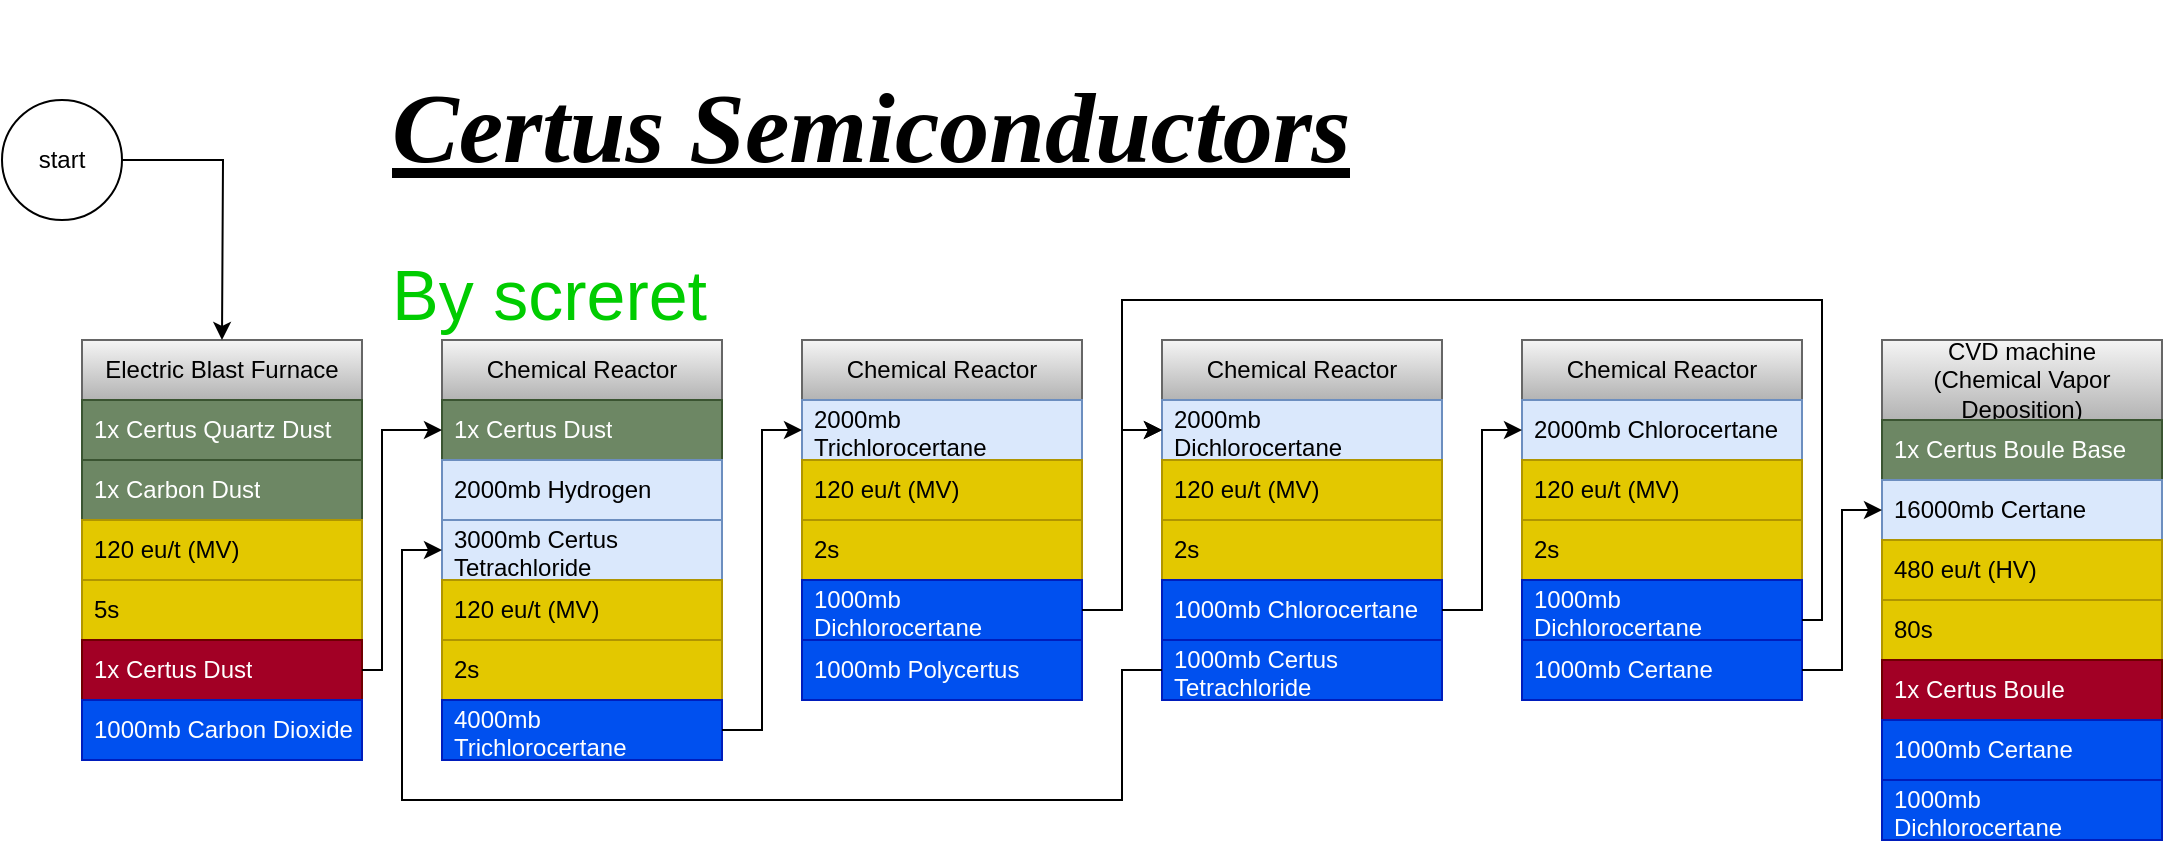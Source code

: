 <mxfile version="22.1.0" type="github">
  <diagram id="C5RBs43oDa-KdzZeNtuy" name="Page-1">
    <mxGraphModel dx="1222" dy="1734" grid="1" gridSize="10" guides="1" tooltips="1" connect="1" arrows="1" fold="1" page="1" pageScale="1" pageWidth="827" pageHeight="1169" math="0" shadow="0">
      <root>
        <mxCell id="WIyWlLk6GJQsqaUBKTNV-0" />
        <mxCell id="WIyWlLk6GJQsqaUBKTNV-1" parent="WIyWlLk6GJQsqaUBKTNV-0" />
        <mxCell id="7Hfktlou8XyDzRxeF353-0" value="Electric Blast Furnace" style="swimlane;fontStyle=0;childLayout=stackLayout;horizontal=1;startSize=30;horizontalStack=0;resizeParent=1;resizeParentMax=0;resizeLast=0;collapsible=1;marginBottom=0;whiteSpace=wrap;html=1;fillColor=#f5f5f5;gradientColor=#b3b3b3;strokeColor=#666666;" parent="WIyWlLk6GJQsqaUBKTNV-1" vertex="1">
          <mxGeometry x="80" y="160" width="140" height="210" as="geometry" />
        </mxCell>
        <mxCell id="7Hfktlou8XyDzRxeF353-1" value="1x Certus Quartz Dust" style="text;strokeColor=#3A5431;fillColor=#6d8764;align=left;verticalAlign=middle;spacingLeft=4;spacingRight=4;overflow=hidden;points=[[0,0.5],[1,0.5]];portConstraint=eastwest;rotatable=0;whiteSpace=wrap;html=1;fontColor=#ffffff;" parent="7Hfktlou8XyDzRxeF353-0" vertex="1">
          <mxGeometry y="30" width="140" height="30" as="geometry" />
        </mxCell>
        <mxCell id="IaUgkrK6yfG1MDogaMoC-0" value="1x Carbon Dust" style="text;strokeColor=#3A5431;fillColor=#6d8764;align=left;verticalAlign=middle;spacingLeft=4;spacingRight=4;overflow=hidden;points=[[0,0.5],[1,0.5]];portConstraint=eastwest;rotatable=0;whiteSpace=wrap;html=1;fontColor=#ffffff;" vertex="1" parent="7Hfktlou8XyDzRxeF353-0">
          <mxGeometry y="60" width="140" height="30" as="geometry" />
        </mxCell>
        <mxCell id="7Hfktlou8XyDzRxeF353-2" value="120 eu/t (MV)" style="text;strokeColor=#B09500;fillColor=#e3c800;align=left;verticalAlign=middle;spacingLeft=4;spacingRight=4;overflow=hidden;points=[[0,0.5],[1,0.5]];portConstraint=eastwest;rotatable=0;whiteSpace=wrap;html=1;fontColor=#000000;" parent="7Hfktlou8XyDzRxeF353-0" vertex="1">
          <mxGeometry y="90" width="140" height="30" as="geometry" />
        </mxCell>
        <mxCell id="7Hfktlou8XyDzRxeF353-3" value="5s" style="text;strokeColor=#B09500;fillColor=#e3c800;align=left;verticalAlign=middle;spacingLeft=4;spacingRight=4;overflow=hidden;points=[[0,0.5],[1,0.5]];portConstraint=eastwest;rotatable=0;whiteSpace=wrap;html=1;fontColor=#000000;" parent="7Hfktlou8XyDzRxeF353-0" vertex="1">
          <mxGeometry y="120" width="140" height="30" as="geometry" />
        </mxCell>
        <mxCell id="7Hfktlou8XyDzRxeF353-6" value="1x Certus Dust" style="text;strokeColor=#6F0000;fillColor=#a20025;align=left;verticalAlign=middle;spacingLeft=4;spacingRight=4;overflow=hidden;points=[[0,0.5],[1,0.5]];portConstraint=eastwest;rotatable=0;whiteSpace=wrap;html=1;fontColor=#ffffff;" parent="7Hfktlou8XyDzRxeF353-0" vertex="1">
          <mxGeometry y="150" width="140" height="30" as="geometry" />
        </mxCell>
        <mxCell id="7Hfktlou8XyDzRxeF353-12" value="1000mb Carbon Dioxide" style="text;strokeColor=#001DBC;fillColor=#0050ef;align=left;verticalAlign=middle;spacingLeft=4;spacingRight=4;overflow=hidden;points=[[0,0.5],[1,0.5]];portConstraint=eastwest;rotatable=0;whiteSpace=wrap;html=1;fontColor=#ffffff;" parent="7Hfktlou8XyDzRxeF353-0" vertex="1">
          <mxGeometry y="180" width="140" height="30" as="geometry" />
        </mxCell>
        <mxCell id="7Hfktlou8XyDzRxeF353-5" style="edgeStyle=orthogonalEdgeStyle;rounded=0;orthogonalLoop=1;jettySize=auto;html=1;" parent="WIyWlLk6GJQsqaUBKTNV-1" source="7Hfktlou8XyDzRxeF353-4" edge="1">
          <mxGeometry relative="1" as="geometry">
            <mxPoint x="150" y="160" as="targetPoint" />
          </mxGeometry>
        </mxCell>
        <mxCell id="7Hfktlou8XyDzRxeF353-4" value="start" style="ellipse;whiteSpace=wrap;html=1;aspect=fixed;" parent="WIyWlLk6GJQsqaUBKTNV-1" vertex="1">
          <mxGeometry x="40" y="40" width="60" height="60" as="geometry" />
        </mxCell>
        <mxCell id="7Hfktlou8XyDzRxeF353-171" style="edgeStyle=orthogonalEdgeStyle;rounded=0;orthogonalLoop=1;jettySize=auto;html=1;" parent="WIyWlLk6GJQsqaUBKTNV-1" target="7Hfktlou8XyDzRxeF353-165" edge="1">
          <mxGeometry relative="1" as="geometry">
            <Array as="points">
              <mxPoint x="540" y="625" />
              <mxPoint x="540" y="550" />
            </Array>
            <mxPoint x="450.0" y="520" as="sourcePoint" />
          </mxGeometry>
        </mxCell>
        <mxCell id="7Hfktlou8XyDzRxeF353-227" style="edgeStyle=orthogonalEdgeStyle;rounded=0;orthogonalLoop=1;jettySize=auto;html=1;entryX=0;entryY=0.5;entryDx=0;entryDy=0;" parent="WIyWlLk6GJQsqaUBKTNV-1" source="7Hfktlou8XyDzRxeF353-198" edge="1">
          <mxGeometry relative="1" as="geometry">
            <Array as="points">
              <mxPoint x="1490" y="555" />
              <mxPoint x="1490" y="630" />
              <mxPoint x="1130" y="630" />
              <mxPoint x="1130" y="470" />
            </Array>
            <mxPoint x="1150" y="470" as="targetPoint" />
          </mxGeometry>
        </mxCell>
        <mxCell id="2XQNkSP4wIlUYdk0bkbH-161" value="&lt;h1 style=&quot;font-size: 50px;&quot;&gt;&lt;i style=&quot;&quot;&gt;&lt;font style=&quot;font-size: 50px;&quot; face=&quot;Georgia&quot;&gt;&lt;u style=&quot;&quot;&gt;Certus Semiconductors&lt;br&gt;&lt;/u&gt;&lt;/font&gt;&lt;/i&gt;&lt;/h1&gt;&lt;p style=&quot;&quot;&gt;&lt;font color=&quot;#00cc00&quot; style=&quot;font-size: 35px;&quot;&gt;By screret&lt;/font&gt;&lt;/p&gt;" style="text;html=1;strokeColor=none;fillColor=none;spacing=5;spacingTop=-20;whiteSpace=wrap;overflow=hidden;rounded=0;" parent="WIyWlLk6GJQsqaUBKTNV-1" vertex="1">
          <mxGeometry x="230" width="670" height="175" as="geometry" />
        </mxCell>
        <mxCell id="IaUgkrK6yfG1MDogaMoC-1" value="Chemical Reactor" style="swimlane;fontStyle=0;childLayout=stackLayout;horizontal=1;startSize=30;horizontalStack=0;resizeParent=1;resizeParentMax=0;resizeLast=0;collapsible=1;marginBottom=0;whiteSpace=wrap;html=1;fillColor=#f5f5f5;gradientColor=#b3b3b3;strokeColor=#666666;" vertex="1" parent="WIyWlLk6GJQsqaUBKTNV-1">
          <mxGeometry x="260" y="160" width="140" height="210" as="geometry" />
        </mxCell>
        <mxCell id="IaUgkrK6yfG1MDogaMoC-2" value="1x Certus Dust" style="text;strokeColor=#3A5431;fillColor=#6d8764;align=left;verticalAlign=middle;spacingLeft=4;spacingRight=4;overflow=hidden;points=[[0,0.5],[1,0.5]];portConstraint=eastwest;rotatable=0;whiteSpace=wrap;html=1;fontColor=#ffffff;" vertex="1" parent="IaUgkrK6yfG1MDogaMoC-1">
          <mxGeometry y="30" width="140" height="30" as="geometry" />
        </mxCell>
        <mxCell id="IaUgkrK6yfG1MDogaMoC-3" value="2000mb Hydrogen" style="text;strokeColor=#6c8ebf;fillColor=#dae8fc;align=left;verticalAlign=middle;spacingLeft=4;spacingRight=4;overflow=hidden;points=[[0,0.5],[1,0.5]];portConstraint=eastwest;rotatable=0;whiteSpace=wrap;html=1;" vertex="1" parent="IaUgkrK6yfG1MDogaMoC-1">
          <mxGeometry y="60" width="140" height="30" as="geometry" />
        </mxCell>
        <mxCell id="IaUgkrK6yfG1MDogaMoC-9" value="3000mb Certus Tetrachloride" style="text;strokeColor=#6c8ebf;fillColor=#dae8fc;align=left;verticalAlign=middle;spacingLeft=4;spacingRight=4;overflow=hidden;points=[[0,0.5],[1,0.5]];portConstraint=eastwest;rotatable=0;whiteSpace=wrap;html=1;" vertex="1" parent="IaUgkrK6yfG1MDogaMoC-1">
          <mxGeometry y="90" width="140" height="30" as="geometry" />
        </mxCell>
        <mxCell id="IaUgkrK6yfG1MDogaMoC-4" value="120 eu/t (MV)" style="text;strokeColor=#B09500;fillColor=#e3c800;align=left;verticalAlign=middle;spacingLeft=4;spacingRight=4;overflow=hidden;points=[[0,0.5],[1,0.5]];portConstraint=eastwest;rotatable=0;whiteSpace=wrap;html=1;fontColor=#000000;" vertex="1" parent="IaUgkrK6yfG1MDogaMoC-1">
          <mxGeometry y="120" width="140" height="30" as="geometry" />
        </mxCell>
        <mxCell id="IaUgkrK6yfG1MDogaMoC-5" value="2s" style="text;strokeColor=#B09500;fillColor=#e3c800;align=left;verticalAlign=middle;spacingLeft=4;spacingRight=4;overflow=hidden;points=[[0,0.5],[1,0.5]];portConstraint=eastwest;rotatable=0;whiteSpace=wrap;html=1;fontColor=#000000;" vertex="1" parent="IaUgkrK6yfG1MDogaMoC-1">
          <mxGeometry y="150" width="140" height="30" as="geometry" />
        </mxCell>
        <mxCell id="IaUgkrK6yfG1MDogaMoC-7" value="4000mb Trichlorocertane" style="text;strokeColor=#001DBC;fillColor=#0050ef;align=left;verticalAlign=middle;spacingLeft=4;spacingRight=4;overflow=hidden;points=[[0,0.5],[1,0.5]];portConstraint=eastwest;rotatable=0;whiteSpace=wrap;html=1;fontColor=#ffffff;" vertex="1" parent="IaUgkrK6yfG1MDogaMoC-1">
          <mxGeometry y="180" width="140" height="30" as="geometry" />
        </mxCell>
        <mxCell id="IaUgkrK6yfG1MDogaMoC-8" style="edgeStyle=orthogonalEdgeStyle;rounded=0;orthogonalLoop=1;jettySize=auto;html=1;entryX=0;entryY=0.5;entryDx=0;entryDy=0;" edge="1" parent="WIyWlLk6GJQsqaUBKTNV-1" source="7Hfktlou8XyDzRxeF353-6" target="IaUgkrK6yfG1MDogaMoC-2">
          <mxGeometry relative="1" as="geometry">
            <Array as="points">
              <mxPoint x="230" y="325" />
              <mxPoint x="230" y="205" />
            </Array>
          </mxGeometry>
        </mxCell>
        <mxCell id="IaUgkrK6yfG1MDogaMoC-10" value="Chemical Reactor" style="swimlane;fontStyle=0;childLayout=stackLayout;horizontal=1;startSize=30;horizontalStack=0;resizeParent=1;resizeParentMax=0;resizeLast=0;collapsible=1;marginBottom=0;whiteSpace=wrap;html=1;fillColor=#f5f5f5;gradientColor=#b3b3b3;strokeColor=#666666;" vertex="1" parent="WIyWlLk6GJQsqaUBKTNV-1">
          <mxGeometry x="440" y="160" width="140" height="180" as="geometry" />
        </mxCell>
        <mxCell id="IaUgkrK6yfG1MDogaMoC-12" value="2000mb Trichlorocertane" style="text;strokeColor=#6c8ebf;fillColor=#dae8fc;align=left;verticalAlign=middle;spacingLeft=4;spacingRight=4;overflow=hidden;points=[[0,0.5],[1,0.5]];portConstraint=eastwest;rotatable=0;whiteSpace=wrap;html=1;" vertex="1" parent="IaUgkrK6yfG1MDogaMoC-10">
          <mxGeometry y="30" width="140" height="30" as="geometry" />
        </mxCell>
        <mxCell id="IaUgkrK6yfG1MDogaMoC-14" value="120 eu/t (MV)" style="text;strokeColor=#B09500;fillColor=#e3c800;align=left;verticalAlign=middle;spacingLeft=4;spacingRight=4;overflow=hidden;points=[[0,0.5],[1,0.5]];portConstraint=eastwest;rotatable=0;whiteSpace=wrap;html=1;fontColor=#000000;" vertex="1" parent="IaUgkrK6yfG1MDogaMoC-10">
          <mxGeometry y="60" width="140" height="30" as="geometry" />
        </mxCell>
        <mxCell id="IaUgkrK6yfG1MDogaMoC-15" value="2s" style="text;strokeColor=#B09500;fillColor=#e3c800;align=left;verticalAlign=middle;spacingLeft=4;spacingRight=4;overflow=hidden;points=[[0,0.5],[1,0.5]];portConstraint=eastwest;rotatable=0;whiteSpace=wrap;html=1;fontColor=#000000;" vertex="1" parent="IaUgkrK6yfG1MDogaMoC-10">
          <mxGeometry y="90" width="140" height="30" as="geometry" />
        </mxCell>
        <mxCell id="IaUgkrK6yfG1MDogaMoC-16" value="1000mb Dichlorocertane" style="text;strokeColor=#001DBC;fillColor=#0050ef;align=left;verticalAlign=middle;spacingLeft=4;spacingRight=4;overflow=hidden;points=[[0,0.5],[1,0.5]];portConstraint=eastwest;rotatable=0;whiteSpace=wrap;html=1;fontColor=#ffffff;" vertex="1" parent="IaUgkrK6yfG1MDogaMoC-10">
          <mxGeometry y="120" width="140" height="30" as="geometry" />
        </mxCell>
        <mxCell id="IaUgkrK6yfG1MDogaMoC-19" value="1000mb Polycertus" style="text;strokeColor=#001DBC;fillColor=#0050ef;align=left;verticalAlign=middle;spacingLeft=4;spacingRight=4;overflow=hidden;points=[[0,0.5],[1,0.5]];portConstraint=eastwest;rotatable=0;whiteSpace=wrap;html=1;fontColor=#ffffff;" vertex="1" parent="IaUgkrK6yfG1MDogaMoC-10">
          <mxGeometry y="150" width="140" height="30" as="geometry" />
        </mxCell>
        <mxCell id="IaUgkrK6yfG1MDogaMoC-18" style="edgeStyle=orthogonalEdgeStyle;rounded=0;orthogonalLoop=1;jettySize=auto;html=1;entryX=0;entryY=0.5;entryDx=0;entryDy=0;" edge="1" parent="WIyWlLk6GJQsqaUBKTNV-1" source="IaUgkrK6yfG1MDogaMoC-7" target="IaUgkrK6yfG1MDogaMoC-12">
          <mxGeometry relative="1" as="geometry" />
        </mxCell>
        <mxCell id="IaUgkrK6yfG1MDogaMoC-20" value="Chemical Reactor" style="swimlane;fontStyle=0;childLayout=stackLayout;horizontal=1;startSize=30;horizontalStack=0;resizeParent=1;resizeParentMax=0;resizeLast=0;collapsible=1;marginBottom=0;whiteSpace=wrap;html=1;fillColor=#f5f5f5;gradientColor=#b3b3b3;strokeColor=#666666;" vertex="1" parent="WIyWlLk6GJQsqaUBKTNV-1">
          <mxGeometry x="620" y="160" width="140" height="180" as="geometry" />
        </mxCell>
        <mxCell id="IaUgkrK6yfG1MDogaMoC-21" value="2000mb Dichlorocertane" style="text;strokeColor=#6c8ebf;fillColor=#dae8fc;align=left;verticalAlign=middle;spacingLeft=4;spacingRight=4;overflow=hidden;points=[[0,0.5],[1,0.5]];portConstraint=eastwest;rotatable=0;whiteSpace=wrap;html=1;" vertex="1" parent="IaUgkrK6yfG1MDogaMoC-20">
          <mxGeometry y="30" width="140" height="30" as="geometry" />
        </mxCell>
        <mxCell id="IaUgkrK6yfG1MDogaMoC-22" value="120 eu/t (MV)" style="text;strokeColor=#B09500;fillColor=#e3c800;align=left;verticalAlign=middle;spacingLeft=4;spacingRight=4;overflow=hidden;points=[[0,0.5],[1,0.5]];portConstraint=eastwest;rotatable=0;whiteSpace=wrap;html=1;fontColor=#000000;" vertex="1" parent="IaUgkrK6yfG1MDogaMoC-20">
          <mxGeometry y="60" width="140" height="30" as="geometry" />
        </mxCell>
        <mxCell id="IaUgkrK6yfG1MDogaMoC-23" value="2s" style="text;strokeColor=#B09500;fillColor=#e3c800;align=left;verticalAlign=middle;spacingLeft=4;spacingRight=4;overflow=hidden;points=[[0,0.5],[1,0.5]];portConstraint=eastwest;rotatable=0;whiteSpace=wrap;html=1;fontColor=#000000;" vertex="1" parent="IaUgkrK6yfG1MDogaMoC-20">
          <mxGeometry y="90" width="140" height="30" as="geometry" />
        </mxCell>
        <mxCell id="IaUgkrK6yfG1MDogaMoC-24" value="1000mb Chlorocertane" style="text;strokeColor=#001DBC;fillColor=#0050ef;align=left;verticalAlign=middle;spacingLeft=4;spacingRight=4;overflow=hidden;points=[[0,0.5],[1,0.5]];portConstraint=eastwest;rotatable=0;whiteSpace=wrap;html=1;fontColor=#ffffff;" vertex="1" parent="IaUgkrK6yfG1MDogaMoC-20">
          <mxGeometry y="120" width="140" height="30" as="geometry" />
        </mxCell>
        <mxCell id="IaUgkrK6yfG1MDogaMoC-25" value="1000mb Certus Tetrachloride" style="text;strokeColor=#001DBC;fillColor=#0050ef;align=left;verticalAlign=middle;spacingLeft=4;spacingRight=4;overflow=hidden;points=[[0,0.5],[1,0.5]];portConstraint=eastwest;rotatable=0;whiteSpace=wrap;html=1;fontColor=#ffffff;" vertex="1" parent="IaUgkrK6yfG1MDogaMoC-20">
          <mxGeometry y="150" width="140" height="30" as="geometry" />
        </mxCell>
        <mxCell id="IaUgkrK6yfG1MDogaMoC-27" style="edgeStyle=orthogonalEdgeStyle;rounded=0;orthogonalLoop=1;jettySize=auto;html=1;entryX=0;entryY=0.5;entryDx=0;entryDy=0;" edge="1" parent="WIyWlLk6GJQsqaUBKTNV-1" source="IaUgkrK6yfG1MDogaMoC-16" target="IaUgkrK6yfG1MDogaMoC-21">
          <mxGeometry relative="1" as="geometry" />
        </mxCell>
        <mxCell id="IaUgkrK6yfG1MDogaMoC-29" style="edgeStyle=orthogonalEdgeStyle;rounded=0;orthogonalLoop=1;jettySize=auto;html=1;entryX=0;entryY=0.5;entryDx=0;entryDy=0;" edge="1" parent="WIyWlLk6GJQsqaUBKTNV-1" source="IaUgkrK6yfG1MDogaMoC-25" target="IaUgkrK6yfG1MDogaMoC-9">
          <mxGeometry relative="1" as="geometry">
            <Array as="points">
              <mxPoint x="600" y="325" />
              <mxPoint x="600" y="390" />
              <mxPoint x="240" y="390" />
              <mxPoint x="240" y="265" />
            </Array>
          </mxGeometry>
        </mxCell>
        <mxCell id="IaUgkrK6yfG1MDogaMoC-30" value="Chemical Reactor" style="swimlane;fontStyle=0;childLayout=stackLayout;horizontal=1;startSize=30;horizontalStack=0;resizeParent=1;resizeParentMax=0;resizeLast=0;collapsible=1;marginBottom=0;whiteSpace=wrap;html=1;fillColor=#f5f5f5;gradientColor=#b3b3b3;strokeColor=#666666;" vertex="1" parent="WIyWlLk6GJQsqaUBKTNV-1">
          <mxGeometry x="800" y="160" width="140" height="180" as="geometry" />
        </mxCell>
        <mxCell id="IaUgkrK6yfG1MDogaMoC-31" value="2000mb Chlorocertane" style="text;strokeColor=#6c8ebf;fillColor=#dae8fc;align=left;verticalAlign=middle;spacingLeft=4;spacingRight=4;overflow=hidden;points=[[0,0.5],[1,0.5]];portConstraint=eastwest;rotatable=0;whiteSpace=wrap;html=1;" vertex="1" parent="IaUgkrK6yfG1MDogaMoC-30">
          <mxGeometry y="30" width="140" height="30" as="geometry" />
        </mxCell>
        <mxCell id="IaUgkrK6yfG1MDogaMoC-32" value="120 eu/t (MV)" style="text;strokeColor=#B09500;fillColor=#e3c800;align=left;verticalAlign=middle;spacingLeft=4;spacingRight=4;overflow=hidden;points=[[0,0.5],[1,0.5]];portConstraint=eastwest;rotatable=0;whiteSpace=wrap;html=1;fontColor=#000000;" vertex="1" parent="IaUgkrK6yfG1MDogaMoC-30">
          <mxGeometry y="60" width="140" height="30" as="geometry" />
        </mxCell>
        <mxCell id="IaUgkrK6yfG1MDogaMoC-33" value="2s" style="text;strokeColor=#B09500;fillColor=#e3c800;align=left;verticalAlign=middle;spacingLeft=4;spacingRight=4;overflow=hidden;points=[[0,0.5],[1,0.5]];portConstraint=eastwest;rotatable=0;whiteSpace=wrap;html=1;fontColor=#000000;" vertex="1" parent="IaUgkrK6yfG1MDogaMoC-30">
          <mxGeometry y="90" width="140" height="30" as="geometry" />
        </mxCell>
        <mxCell id="IaUgkrK6yfG1MDogaMoC-35" value="1000mb Dichlorocertane" style="text;strokeColor=#001DBC;fillColor=#0050ef;align=left;verticalAlign=middle;spacingLeft=4;spacingRight=4;overflow=hidden;points=[[0,0.5],[1,0.5]];portConstraint=eastwest;rotatable=0;whiteSpace=wrap;html=1;fontColor=#ffffff;" vertex="1" parent="IaUgkrK6yfG1MDogaMoC-30">
          <mxGeometry y="120" width="140" height="30" as="geometry" />
        </mxCell>
        <mxCell id="IaUgkrK6yfG1MDogaMoC-34" value="1000mb Certane" style="text;strokeColor=#001DBC;fillColor=#0050ef;align=left;verticalAlign=middle;spacingLeft=4;spacingRight=4;overflow=hidden;points=[[0,0.5],[1,0.5]];portConstraint=eastwest;rotatable=0;whiteSpace=wrap;html=1;fontColor=#ffffff;" vertex="1" parent="IaUgkrK6yfG1MDogaMoC-30">
          <mxGeometry y="150" width="140" height="30" as="geometry" />
        </mxCell>
        <mxCell id="IaUgkrK6yfG1MDogaMoC-36" style="edgeStyle=orthogonalEdgeStyle;rounded=0;orthogonalLoop=1;jettySize=auto;html=1;entryX=0;entryY=0.5;entryDx=0;entryDy=0;" edge="1" parent="WIyWlLk6GJQsqaUBKTNV-1" source="IaUgkrK6yfG1MDogaMoC-24" target="IaUgkrK6yfG1MDogaMoC-31">
          <mxGeometry relative="1" as="geometry" />
        </mxCell>
        <mxCell id="IaUgkrK6yfG1MDogaMoC-37" style="edgeStyle=orthogonalEdgeStyle;rounded=0;orthogonalLoop=1;jettySize=auto;html=1;entryX=0;entryY=0.25;entryDx=0;entryDy=0;" edge="1" parent="WIyWlLk6GJQsqaUBKTNV-1" source="IaUgkrK6yfG1MDogaMoC-35" target="IaUgkrK6yfG1MDogaMoC-20">
          <mxGeometry relative="1" as="geometry">
            <Array as="points">
              <mxPoint x="950" y="300" />
              <mxPoint x="950" y="140" />
              <mxPoint x="600" y="140" />
              <mxPoint x="600" y="205" />
            </Array>
          </mxGeometry>
        </mxCell>
        <mxCell id="IaUgkrK6yfG1MDogaMoC-38" value="CVD machine&lt;br&gt;(Chemical Vapor Deposition)" style="swimlane;fontStyle=0;childLayout=stackLayout;horizontal=1;startSize=40;horizontalStack=0;resizeParent=1;resizeParentMax=0;resizeLast=0;collapsible=1;marginBottom=0;whiteSpace=wrap;html=1;fillColor=#f5f5f5;gradientColor=#b3b3b3;strokeColor=#666666;" vertex="1" parent="WIyWlLk6GJQsqaUBKTNV-1">
          <mxGeometry x="980" y="160" width="140" height="250" as="geometry" />
        </mxCell>
        <mxCell id="IaUgkrK6yfG1MDogaMoC-45" value="1x Certus Boule Base" style="text;strokeColor=#3A5431;fillColor=#6d8764;align=left;verticalAlign=middle;spacingLeft=4;spacingRight=4;overflow=hidden;points=[[0,0.5],[1,0.5]];portConstraint=eastwest;rotatable=0;whiteSpace=wrap;html=1;fontColor=#ffffff;" vertex="1" parent="IaUgkrK6yfG1MDogaMoC-38">
          <mxGeometry y="40" width="140" height="30" as="geometry" />
        </mxCell>
        <mxCell id="IaUgkrK6yfG1MDogaMoC-39" value="16000mb Certane" style="text;strokeColor=#6c8ebf;fillColor=#dae8fc;align=left;verticalAlign=middle;spacingLeft=4;spacingRight=4;overflow=hidden;points=[[0,0.5],[1,0.5]];portConstraint=eastwest;rotatable=0;whiteSpace=wrap;html=1;" vertex="1" parent="IaUgkrK6yfG1MDogaMoC-38">
          <mxGeometry y="70" width="140" height="30" as="geometry" />
        </mxCell>
        <mxCell id="IaUgkrK6yfG1MDogaMoC-40" value="480 eu/t (HV)" style="text;strokeColor=#B09500;fillColor=#e3c800;align=left;verticalAlign=middle;spacingLeft=4;spacingRight=4;overflow=hidden;points=[[0,0.5],[1,0.5]];portConstraint=eastwest;rotatable=0;whiteSpace=wrap;html=1;fontColor=#000000;" vertex="1" parent="IaUgkrK6yfG1MDogaMoC-38">
          <mxGeometry y="100" width="140" height="30" as="geometry" />
        </mxCell>
        <mxCell id="IaUgkrK6yfG1MDogaMoC-41" value="80s" style="text;strokeColor=#B09500;fillColor=#e3c800;align=left;verticalAlign=middle;spacingLeft=4;spacingRight=4;overflow=hidden;points=[[0,0.5],[1,0.5]];portConstraint=eastwest;rotatable=0;whiteSpace=wrap;html=1;fontColor=#000000;" vertex="1" parent="IaUgkrK6yfG1MDogaMoC-38">
          <mxGeometry y="130" width="140" height="30" as="geometry" />
        </mxCell>
        <mxCell id="IaUgkrK6yfG1MDogaMoC-47" value="1x Certus Boule" style="text;strokeColor=#6F0000;fillColor=#a20025;align=left;verticalAlign=middle;spacingLeft=4;spacingRight=4;overflow=hidden;points=[[0,0.5],[1,0.5]];portConstraint=eastwest;rotatable=0;whiteSpace=wrap;html=1;fontColor=#ffffff;" vertex="1" parent="IaUgkrK6yfG1MDogaMoC-38">
          <mxGeometry y="160" width="140" height="30" as="geometry" />
        </mxCell>
        <mxCell id="IaUgkrK6yfG1MDogaMoC-42" value="1000mb Certane" style="text;strokeColor=#001DBC;fillColor=#0050ef;align=left;verticalAlign=middle;spacingLeft=4;spacingRight=4;overflow=hidden;points=[[0,0.5],[1,0.5]];portConstraint=eastwest;rotatable=0;whiteSpace=wrap;html=1;fontColor=#ffffff;" vertex="1" parent="IaUgkrK6yfG1MDogaMoC-38">
          <mxGeometry y="190" width="140" height="30" as="geometry" />
        </mxCell>
        <mxCell id="IaUgkrK6yfG1MDogaMoC-43" value="1000mb Dichlorocertane" style="text;strokeColor=#001DBC;fillColor=#0050ef;align=left;verticalAlign=middle;spacingLeft=4;spacingRight=4;overflow=hidden;points=[[0,0.5],[1,0.5]];portConstraint=eastwest;rotatable=0;whiteSpace=wrap;html=1;fontColor=#ffffff;" vertex="1" parent="IaUgkrK6yfG1MDogaMoC-38">
          <mxGeometry y="220" width="140" height="30" as="geometry" />
        </mxCell>
        <mxCell id="IaUgkrK6yfG1MDogaMoC-44" style="edgeStyle=orthogonalEdgeStyle;rounded=0;orthogonalLoop=1;jettySize=auto;html=1;entryX=0;entryY=0.5;entryDx=0;entryDy=0;" edge="1" parent="WIyWlLk6GJQsqaUBKTNV-1" source="IaUgkrK6yfG1MDogaMoC-34" target="IaUgkrK6yfG1MDogaMoC-39">
          <mxGeometry relative="1" as="geometry">
            <Array as="points">
              <mxPoint x="960" y="325" />
              <mxPoint x="960" y="245" />
            </Array>
          </mxGeometry>
        </mxCell>
      </root>
    </mxGraphModel>
  </diagram>
</mxfile>
